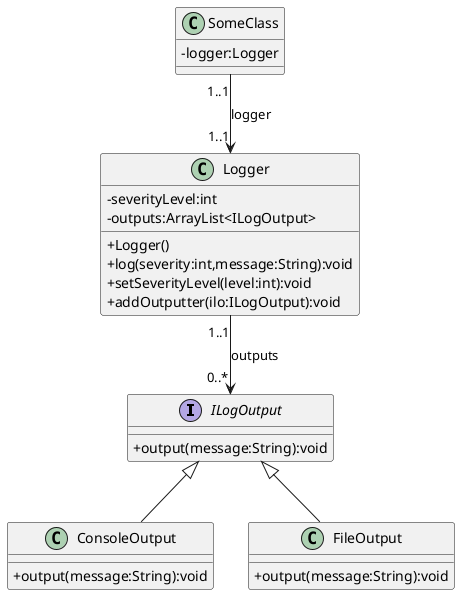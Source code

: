 @startuml
skinparam classAttributeIconSize 0

interface ILogOutput {
    + output(message:String):void
}

class Logger {
    - severityLevel:int
    - outputs:ArrayList<ILogOutput>
    
    + Logger()
    + log(severity:int,message:String):void
    + setSeverityLevel(level:int):void
    + addOutputter(ilo:ILogOutput):void
}


class ConsoleOutput {
    + output(message:String):void
}

class FileOutput {
    + output(message:String):void
}

class SomeClass {
    - logger:Logger
}

Logger "1..1" --> "0..*" ILogOutput:outputs
SomeClass "1..1" --> "1..1" Logger:logger

ConsoleOutput -up-|> ILogOutput
FileOutput -up-|> ILogOutput

@enduml
